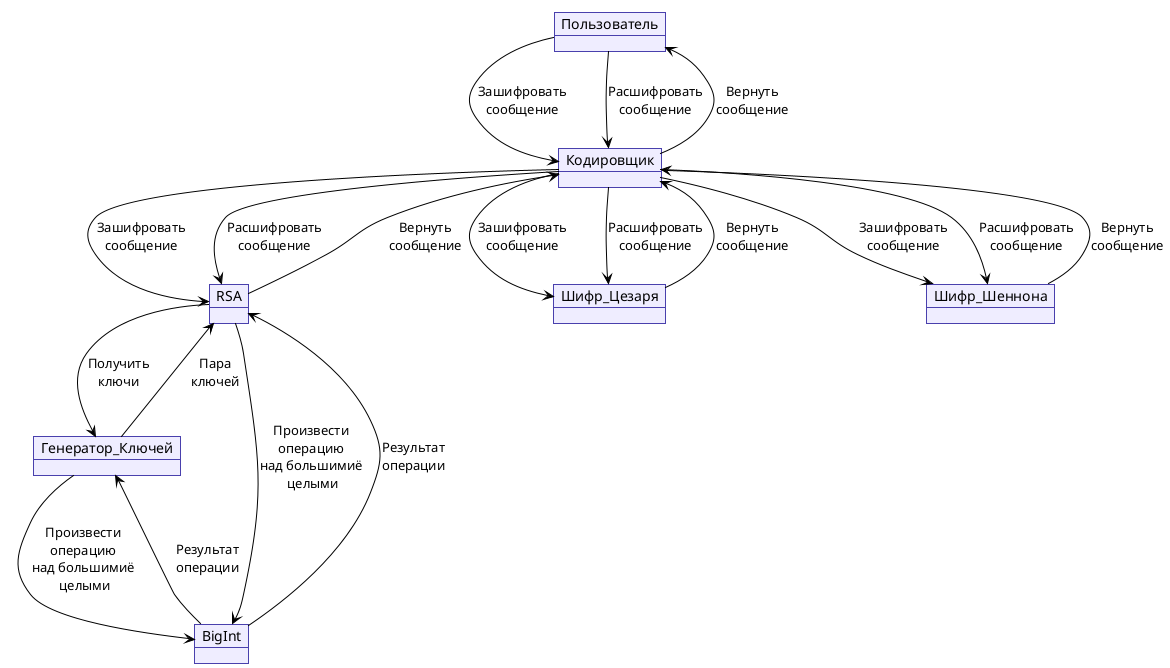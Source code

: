@startuml Объектная модель
  !theme plain
  skinparam BackgroundColor #fff
  skinparam ObjectBorderColor #4940ad
  skinparam ObjectBackgroundColor #efedff
  skinparam Handwritten false

  object Пользователь
  object Кодировщик
  object RSA
  object Шифр_Цезаря
  object Шифр_Шеннона
  object Генератор_Ключей
  object BigInt

  Пользователь --> Кодировщик : "Зашифровать\nсообщение"
  Пользователь --> Кодировщик : "Расшифровать\nсообщение"
  Пользователь <-- Кодировщик : "Вернуть\nсообщение"

  Кодировщик --> RSA : "Зашифровать\nсообщение"
  Кодировщик --> RSA : "Расшифровать\nсообщение"
  Кодировщик <-- RSA : "Вернуть\nсообщение"

  Кодировщик --> Шифр_Цезаря : "Зашифровать\nсообщение"
  Кодировщик --> Шифр_Цезаря : "Расшифровать\nсообщение"
  Кодировщик <-- Шифр_Цезаря : "Вернуть\nсообщение"

  Кодировщик --> Шифр_Шеннона : "Зашифровать\nсообщение"
  Кодировщик --> Шифр_Шеннона : "Расшифровать\nсообщение"
  Кодировщик <-- Шифр_Шеннона : "Вернуть\nсообщение"

  RSA --> Генератор_Ключей : "Получить\nключи"
  RSA <-- Генератор_Ключей : "Пара\nключей"
  RSA --> BigInt : "Произвести\nоперацию\nнад большимиё\n целыми"
  RSA <-- BigInt : "Результат\nоперации"
  Генератор_Ключей --> BigInt : "Произвести\nоперацию\nнад большимиё\n целыми"
  Генератор_Ключей <-- BigInt : "Результат\nоперации"
  
@enduml